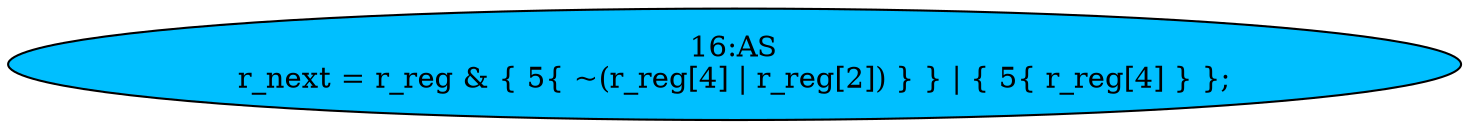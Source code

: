 strict digraph "" {
	node [label="\N"];
	"16:AS"	[ast="<pyverilog.vparser.ast.Assign object at 0x7f259bef7b10>",
		def_var="['r_next']",
		fillcolor=deepskyblue,
		label="16:AS
r_next = r_reg & { 5{ ~(r_reg[4] | r_reg[2]) } } | { 5{ r_reg[4] } };",
		statements="[]",
		style=filled,
		typ=Assign,
		use_var="['r_reg', 'r_reg', 'r_reg', 'r_reg']"];
}
